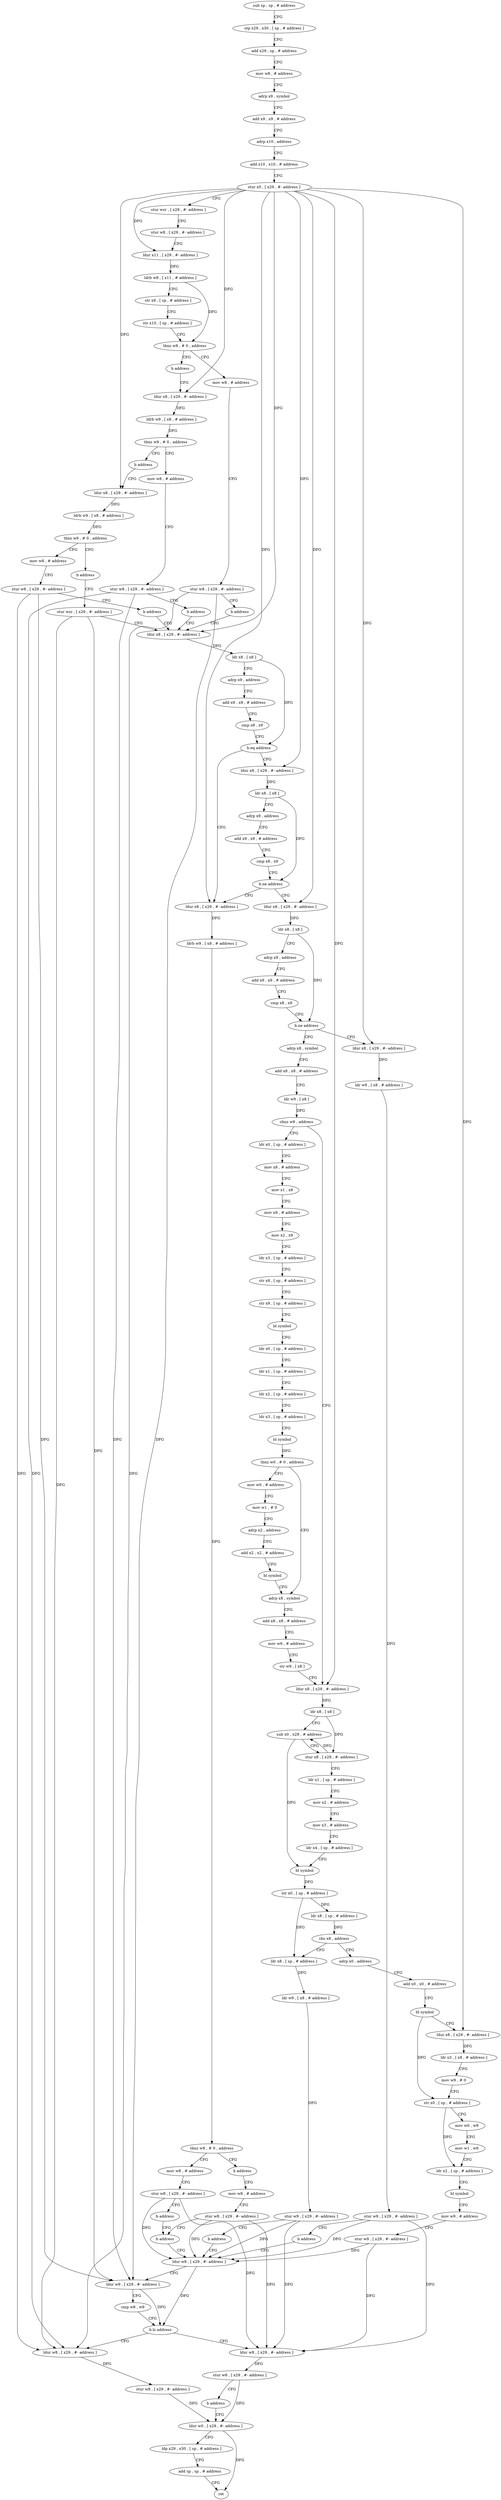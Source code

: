 digraph "func" {
"4239452" [label = "sub sp , sp , # address" ]
"4239456" [label = "stp x29 , x30 , [ sp , # address ]" ]
"4239460" [label = "add x29 , sp , # address" ]
"4239464" [label = "mov w8 , # address" ]
"4239468" [label = "adrp x9 , symbol" ]
"4239472" [label = "add x9 , x9 , # address" ]
"4239476" [label = "adrp x10 , address" ]
"4239480" [label = "add x10 , x10 , # address" ]
"4239484" [label = "stur x0 , [ x29 , #- address ]" ]
"4239488" [label = "stur wzr , [ x29 , #- address ]" ]
"4239492" [label = "stur w8 , [ x29 , #- address ]" ]
"4239496" [label = "ldur x11 , [ x29 , #- address ]" ]
"4239500" [label = "ldrb w8 , [ x11 , # address ]" ]
"4239504" [label = "str x9 , [ sp , # address ]" ]
"4239508" [label = "str x10 , [ sp , # address ]" ]
"4239512" [label = "tbnz w8 , # 0 , address" ]
"4239520" [label = "mov w8 , # address" ]
"4239516" [label = "b address" ]
"4239524" [label = "stur w8 , [ x29 , #- address ]" ]
"4239528" [label = "b address" ]
"4239592" [label = "ldur x8 , [ x29 , #- address ]" ]
"4239532" [label = "ldur x8 , [ x29 , #- address ]" ]
"4239596" [label = "ldr x8 , [ x8 ]" ]
"4239600" [label = "adrp x9 , address" ]
"4239604" [label = "add x9 , x9 , # address" ]
"4239608" [label = "cmp x8 , x9" ]
"4239612" [label = "b.eq address" ]
"4239640" [label = "ldur x8 , [ x29 , #- address ]" ]
"4239616" [label = "ldur x8 , [ x29 , #- address ]" ]
"4239536" [label = "ldrb w9 , [ x8 , # address ]" ]
"4239540" [label = "tbnz w9 , # 0 , address" ]
"4239548" [label = "mov w8 , # address" ]
"4239544" [label = "b address" ]
"4239644" [label = "ldrb w9 , [ x8 , # address ]" ]
"4239648" [label = "tbnz w9 , # 0 , address" ]
"4239656" [label = "mov w8 , # address" ]
"4239652" [label = "b address" ]
"4239620" [label = "ldr x8 , [ x8 ]" ]
"4239624" [label = "adrp x9 , address" ]
"4239628" [label = "add x9 , x9 , # address" ]
"4239632" [label = "cmp x8 , x9" ]
"4239636" [label = "b.ne address" ]
"4239680" [label = "ldur x8 , [ x29 , #- address ]" ]
"4239552" [label = "stur w8 , [ x29 , #- address ]" ]
"4239556" [label = "b address" ]
"4239560" [label = "ldur x8 , [ x29 , #- address ]" ]
"4239660" [label = "stur w8 , [ x29 , #- address ]" ]
"4239664" [label = "b address" ]
"4239676" [label = "b address" ]
"4239668" [label = "mov w8 , # address" ]
"4239684" [label = "ldr x8 , [ x8 ]" ]
"4239688" [label = "adrp x9 , address" ]
"4239692" [label = "add x9 , x9 , # address" ]
"4239696" [label = "cmp x8 , x9" ]
"4239700" [label = "b.ne address" ]
"4239720" [label = "adrp x8 , symbol" ]
"4239704" [label = "ldur x8 , [ x29 , #- address ]" ]
"4239564" [label = "ldrb w9 , [ x8 , # address ]" ]
"4239568" [label = "tbnz w9 , # 0 , address" ]
"4239576" [label = "mov w8 , # address" ]
"4239572" [label = "b address" ]
"4239948" [label = "ldur w8 , [ x29 , #- address ]" ]
"4239672" [label = "stur w8 , [ x29 , #- address ]" ]
"4239724" [label = "add x8 , x8 , # address" ]
"4239728" [label = "ldr w9 , [ x8 ]" ]
"4239732" [label = "cbnz w9 , address" ]
"4239832" [label = "ldur x8 , [ x29 , #- address ]" ]
"4239736" [label = "ldr x0 , [ sp , # address ]" ]
"4239708" [label = "ldr w9 , [ x8 , # address ]" ]
"4239712" [label = "stur w9 , [ x29 , #- address ]" ]
"4239716" [label = "b address" ]
"4239580" [label = "stur w8 , [ x29 , #- address ]" ]
"4239584" [label = "b address" ]
"4239588" [label = "stur wzr , [ x29 , #- address ]" ]
"4239952" [label = "ldur w9 , [ x29 , #- address ]" ]
"4239956" [label = "cmp w8 , w9" ]
"4239960" [label = "b.ls address" ]
"4239976" [label = "ldur w8 , [ x29 , #- address ]" ]
"4239964" [label = "ldur w8 , [ x29 , #- address ]" ]
"4239836" [label = "ldr x8 , [ x8 ]" ]
"4239840" [label = "sub x0 , x29 , # address" ]
"4239844" [label = "stur x8 , [ x29 , #- address ]" ]
"4239848" [label = "ldr x1 , [ sp , # address ]" ]
"4239852" [label = "mov x2 , # address" ]
"4239856" [label = "mov x3 , # address" ]
"4239860" [label = "ldr x4 , [ sp , # address ]" ]
"4239864" [label = "bl symbol" ]
"4239868" [label = "str x0 , [ sp , # address ]" ]
"4239872" [label = "ldr x8 , [ sp , # address ]" ]
"4239876" [label = "cbz x8 , address" ]
"4239896" [label = "adrp x0 , address" ]
"4239880" [label = "ldr x8 , [ sp , # address ]" ]
"4239740" [label = "mov x8 , # address" ]
"4239744" [label = "mov x1 , x8" ]
"4239748" [label = "mov x9 , # address" ]
"4239752" [label = "mov x2 , x9" ]
"4239756" [label = "ldr x3 , [ sp , # address ]" ]
"4239760" [label = "str x8 , [ sp , # address ]" ]
"4239764" [label = "str x9 , [ sp , # address ]" ]
"4239768" [label = "bl symbol" ]
"4239772" [label = "ldr x0 , [ sp , # address ]" ]
"4239776" [label = "ldr x1 , [ sp , # address ]" ]
"4239780" [label = "ldr x2 , [ sp , # address ]" ]
"4239784" [label = "ldr x3 , [ sp , # address ]" ]
"4239788" [label = "bl symbol" ]
"4239792" [label = "tbnz w0 , # 0 , address" ]
"4239816" [label = "adrp x8 , symbol" ]
"4239796" [label = "mov w0 , # address" ]
"4239980" [label = "stur w8 , [ x29 , #- address ]" ]
"4239984" [label = "ldur w0 , [ x29 , #- address ]" ]
"4239968" [label = "stur w8 , [ x29 , #- address ]" ]
"4239972" [label = "b address" ]
"4239900" [label = "add x0 , x0 , # address" ]
"4239904" [label = "bl symbol" ]
"4239908" [label = "ldur x8 , [ x29 , #- address ]" ]
"4239912" [label = "ldr x3 , [ x8 , # address ]" ]
"4239916" [label = "mov w9 , # 0" ]
"4239920" [label = "str x0 , [ sp , # address ]" ]
"4239924" [label = "mov w0 , w9" ]
"4239928" [label = "mov w1 , w9" ]
"4239932" [label = "ldr x2 , [ sp , # address ]" ]
"4239936" [label = "bl symbol" ]
"4239940" [label = "mov w9 , # address" ]
"4239944" [label = "stur w9 , [ x29 , #- address ]" ]
"4239884" [label = "ldr w9 , [ x8 , # address ]" ]
"4239888" [label = "stur w9 , [ x29 , #- address ]" ]
"4239892" [label = "b address" ]
"4239820" [label = "add x8 , x8 , # address" ]
"4239824" [label = "mov w9 , # address" ]
"4239828" [label = "str w9 , [ x8 ]" ]
"4239800" [label = "mov w1 , # 0" ]
"4239804" [label = "adrp x2 , address" ]
"4239808" [label = "add x2 , x2 , # address" ]
"4239812" [label = "bl symbol" ]
"4239988" [label = "ldp x29 , x30 , [ sp , # address ]" ]
"4239992" [label = "add sp , sp , # address" ]
"4239996" [label = "ret" ]
"4239452" -> "4239456" [ label = "CFG" ]
"4239456" -> "4239460" [ label = "CFG" ]
"4239460" -> "4239464" [ label = "CFG" ]
"4239464" -> "4239468" [ label = "CFG" ]
"4239468" -> "4239472" [ label = "CFG" ]
"4239472" -> "4239476" [ label = "CFG" ]
"4239476" -> "4239480" [ label = "CFG" ]
"4239480" -> "4239484" [ label = "CFG" ]
"4239484" -> "4239488" [ label = "CFG" ]
"4239484" -> "4239496" [ label = "DFG" ]
"4239484" -> "4239592" [ label = "DFG" ]
"4239484" -> "4239532" [ label = "DFG" ]
"4239484" -> "4239640" [ label = "DFG" ]
"4239484" -> "4239616" [ label = "DFG" ]
"4239484" -> "4239680" [ label = "DFG" ]
"4239484" -> "4239560" [ label = "DFG" ]
"4239484" -> "4239704" [ label = "DFG" ]
"4239484" -> "4239832" [ label = "DFG" ]
"4239484" -> "4239908" [ label = "DFG" ]
"4239488" -> "4239492" [ label = "CFG" ]
"4239492" -> "4239496" [ label = "CFG" ]
"4239496" -> "4239500" [ label = "DFG" ]
"4239500" -> "4239504" [ label = "CFG" ]
"4239500" -> "4239512" [ label = "DFG" ]
"4239504" -> "4239508" [ label = "CFG" ]
"4239508" -> "4239512" [ label = "CFG" ]
"4239512" -> "4239520" [ label = "CFG" ]
"4239512" -> "4239516" [ label = "CFG" ]
"4239520" -> "4239524" [ label = "CFG" ]
"4239516" -> "4239532" [ label = "CFG" ]
"4239524" -> "4239528" [ label = "CFG" ]
"4239524" -> "4239952" [ label = "DFG" ]
"4239524" -> "4239976" [ label = "DFG" ]
"4239528" -> "4239592" [ label = "CFG" ]
"4239592" -> "4239596" [ label = "DFG" ]
"4239532" -> "4239536" [ label = "DFG" ]
"4239596" -> "4239600" [ label = "CFG" ]
"4239596" -> "4239612" [ label = "DFG" ]
"4239600" -> "4239604" [ label = "CFG" ]
"4239604" -> "4239608" [ label = "CFG" ]
"4239608" -> "4239612" [ label = "CFG" ]
"4239612" -> "4239640" [ label = "CFG" ]
"4239612" -> "4239616" [ label = "CFG" ]
"4239640" -> "4239644" [ label = "DFG" ]
"4239616" -> "4239620" [ label = "DFG" ]
"4239536" -> "4239540" [ label = "DFG" ]
"4239540" -> "4239548" [ label = "CFG" ]
"4239540" -> "4239544" [ label = "CFG" ]
"4239548" -> "4239552" [ label = "CFG" ]
"4239544" -> "4239560" [ label = "CFG" ]
"4239644" -> "4239648" [ label = "DFG" ]
"4239648" -> "4239656" [ label = "CFG" ]
"4239648" -> "4239652" [ label = "CFG" ]
"4239656" -> "4239660" [ label = "CFG" ]
"4239652" -> "4239668" [ label = "CFG" ]
"4239620" -> "4239624" [ label = "CFG" ]
"4239620" -> "4239636" [ label = "DFG" ]
"4239624" -> "4239628" [ label = "CFG" ]
"4239628" -> "4239632" [ label = "CFG" ]
"4239632" -> "4239636" [ label = "CFG" ]
"4239636" -> "4239680" [ label = "CFG" ]
"4239636" -> "4239640" [ label = "CFG" ]
"4239680" -> "4239684" [ label = "DFG" ]
"4239552" -> "4239556" [ label = "CFG" ]
"4239552" -> "4239952" [ label = "DFG" ]
"4239552" -> "4239976" [ label = "DFG" ]
"4239556" -> "4239592" [ label = "CFG" ]
"4239560" -> "4239564" [ label = "DFG" ]
"4239660" -> "4239664" [ label = "CFG" ]
"4239660" -> "4239948" [ label = "DFG" ]
"4239660" -> "4239964" [ label = "DFG" ]
"4239664" -> "4239676" [ label = "CFG" ]
"4239676" -> "4239948" [ label = "CFG" ]
"4239668" -> "4239672" [ label = "CFG" ]
"4239684" -> "4239688" [ label = "CFG" ]
"4239684" -> "4239700" [ label = "DFG" ]
"4239688" -> "4239692" [ label = "CFG" ]
"4239692" -> "4239696" [ label = "CFG" ]
"4239696" -> "4239700" [ label = "CFG" ]
"4239700" -> "4239720" [ label = "CFG" ]
"4239700" -> "4239704" [ label = "CFG" ]
"4239720" -> "4239724" [ label = "CFG" ]
"4239704" -> "4239708" [ label = "DFG" ]
"4239564" -> "4239568" [ label = "DFG" ]
"4239568" -> "4239576" [ label = "CFG" ]
"4239568" -> "4239572" [ label = "CFG" ]
"4239576" -> "4239580" [ label = "CFG" ]
"4239572" -> "4239588" [ label = "CFG" ]
"4239948" -> "4239952" [ label = "CFG" ]
"4239948" -> "4239960" [ label = "DFG" ]
"4239672" -> "4239676" [ label = "CFG" ]
"4239672" -> "4239948" [ label = "DFG" ]
"4239672" -> "4239964" [ label = "DFG" ]
"4239724" -> "4239728" [ label = "CFG" ]
"4239728" -> "4239732" [ label = "DFG" ]
"4239732" -> "4239832" [ label = "CFG" ]
"4239732" -> "4239736" [ label = "CFG" ]
"4239832" -> "4239836" [ label = "DFG" ]
"4239736" -> "4239740" [ label = "CFG" ]
"4239708" -> "4239712" [ label = "DFG" ]
"4239712" -> "4239716" [ label = "CFG" ]
"4239712" -> "4239948" [ label = "DFG" ]
"4239712" -> "4239964" [ label = "DFG" ]
"4239716" -> "4239948" [ label = "CFG" ]
"4239580" -> "4239584" [ label = "CFG" ]
"4239580" -> "4239952" [ label = "DFG" ]
"4239580" -> "4239976" [ label = "DFG" ]
"4239584" -> "4239592" [ label = "CFG" ]
"4239588" -> "4239592" [ label = "CFG" ]
"4239588" -> "4239952" [ label = "DFG" ]
"4239588" -> "4239976" [ label = "DFG" ]
"4239952" -> "4239956" [ label = "CFG" ]
"4239952" -> "4239960" [ label = "DFG" ]
"4239956" -> "4239960" [ label = "CFG" ]
"4239960" -> "4239976" [ label = "CFG" ]
"4239960" -> "4239964" [ label = "CFG" ]
"4239976" -> "4239980" [ label = "DFG" ]
"4239964" -> "4239968" [ label = "DFG" ]
"4239836" -> "4239840" [ label = "CFG" ]
"4239836" -> "4239844" [ label = "DFG" ]
"4239840" -> "4239844" [ label = "CFG" ]
"4239840" -> "4239864" [ label = "DFG" ]
"4239844" -> "4239848" [ label = "CFG" ]
"4239844" -> "4239840" [ label = "DFG" ]
"4239848" -> "4239852" [ label = "CFG" ]
"4239852" -> "4239856" [ label = "CFG" ]
"4239856" -> "4239860" [ label = "CFG" ]
"4239860" -> "4239864" [ label = "CFG" ]
"4239864" -> "4239868" [ label = "DFG" ]
"4239868" -> "4239872" [ label = "DFG" ]
"4239868" -> "4239880" [ label = "DFG" ]
"4239872" -> "4239876" [ label = "DFG" ]
"4239876" -> "4239896" [ label = "CFG" ]
"4239876" -> "4239880" [ label = "CFG" ]
"4239896" -> "4239900" [ label = "CFG" ]
"4239880" -> "4239884" [ label = "DFG" ]
"4239740" -> "4239744" [ label = "CFG" ]
"4239744" -> "4239748" [ label = "CFG" ]
"4239748" -> "4239752" [ label = "CFG" ]
"4239752" -> "4239756" [ label = "CFG" ]
"4239756" -> "4239760" [ label = "CFG" ]
"4239760" -> "4239764" [ label = "CFG" ]
"4239764" -> "4239768" [ label = "CFG" ]
"4239768" -> "4239772" [ label = "CFG" ]
"4239772" -> "4239776" [ label = "CFG" ]
"4239776" -> "4239780" [ label = "CFG" ]
"4239780" -> "4239784" [ label = "CFG" ]
"4239784" -> "4239788" [ label = "CFG" ]
"4239788" -> "4239792" [ label = "DFG" ]
"4239792" -> "4239816" [ label = "CFG" ]
"4239792" -> "4239796" [ label = "CFG" ]
"4239816" -> "4239820" [ label = "CFG" ]
"4239796" -> "4239800" [ label = "CFG" ]
"4239980" -> "4239984" [ label = "DFG" ]
"4239984" -> "4239988" [ label = "CFG" ]
"4239984" -> "4239996" [ label = "DFG" ]
"4239968" -> "4239972" [ label = "CFG" ]
"4239968" -> "4239984" [ label = "DFG" ]
"4239972" -> "4239984" [ label = "CFG" ]
"4239900" -> "4239904" [ label = "CFG" ]
"4239904" -> "4239908" [ label = "CFG" ]
"4239904" -> "4239920" [ label = "DFG" ]
"4239908" -> "4239912" [ label = "DFG" ]
"4239912" -> "4239916" [ label = "CFG" ]
"4239916" -> "4239920" [ label = "CFG" ]
"4239920" -> "4239924" [ label = "CFG" ]
"4239920" -> "4239932" [ label = "DFG" ]
"4239924" -> "4239928" [ label = "CFG" ]
"4239928" -> "4239932" [ label = "CFG" ]
"4239932" -> "4239936" [ label = "CFG" ]
"4239936" -> "4239940" [ label = "CFG" ]
"4239940" -> "4239944" [ label = "CFG" ]
"4239944" -> "4239948" [ label = "DFG" ]
"4239944" -> "4239964" [ label = "DFG" ]
"4239884" -> "4239888" [ label = "DFG" ]
"4239888" -> "4239892" [ label = "CFG" ]
"4239888" -> "4239948" [ label = "DFG" ]
"4239888" -> "4239964" [ label = "DFG" ]
"4239892" -> "4239948" [ label = "CFG" ]
"4239820" -> "4239824" [ label = "CFG" ]
"4239824" -> "4239828" [ label = "CFG" ]
"4239828" -> "4239832" [ label = "CFG" ]
"4239800" -> "4239804" [ label = "CFG" ]
"4239804" -> "4239808" [ label = "CFG" ]
"4239808" -> "4239812" [ label = "CFG" ]
"4239812" -> "4239816" [ label = "CFG" ]
"4239988" -> "4239992" [ label = "CFG" ]
"4239992" -> "4239996" [ label = "CFG" ]
}
